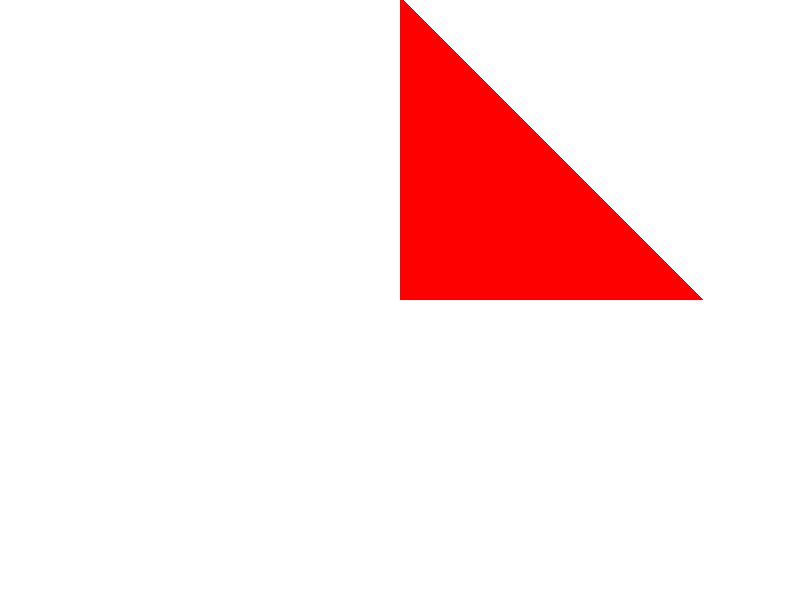 #include "colors.inc"
background { rgb <1, 1, 1> }
camera {location <0, 0, 10>up <0,1,0> right <-1.33,0,0> angle 15look_at <0, 0, 0> sky <0, 1, 0> }
mesh2 {
vertex_vectors { 3, 
<0, 0, 0>, 
<1, 0, 0>, 
<0, 1, 0>
}
normal_vectors { 3, 
<0, 0, 1>, 
<0, 0, 1>, 
<0, 0, 1>
}
face_indices { 1, 
<0, 1, 2>, 
}
 texture {  pigment { rgb <1, 0, 0>  } }
}
light_source {<10, 10, 10> color White}
light_source {<0, 0, 10> color White}
light_source {<-10, -10, 10> color White}
